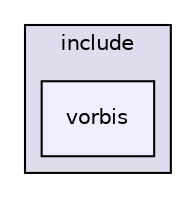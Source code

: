 digraph "vorbis/libvorbis-1.3.3/include/vorbis" {
  compound=true
  node [ fontsize="10", fontname="Helvetica"];
  edge [ labelfontsize="10", labelfontname="Helvetica"];
  subgraph clusterdir_a6c070ffc9e4cf684ec5e7de1df8e9e8 {
    graph [ bgcolor="#ddddee", pencolor="black", label="include" fontname="Helvetica", fontsize="10", URL="dir_a6c070ffc9e4cf684ec5e7de1df8e9e8.html"]
  dir_ba65c946af80bd018852465182fc07b7 [shape=box, label="vorbis", style="filled", fillcolor="#eeeeff", pencolor="black", URL="dir_ba65c946af80bd018852465182fc07b7.html"];
  }
}
